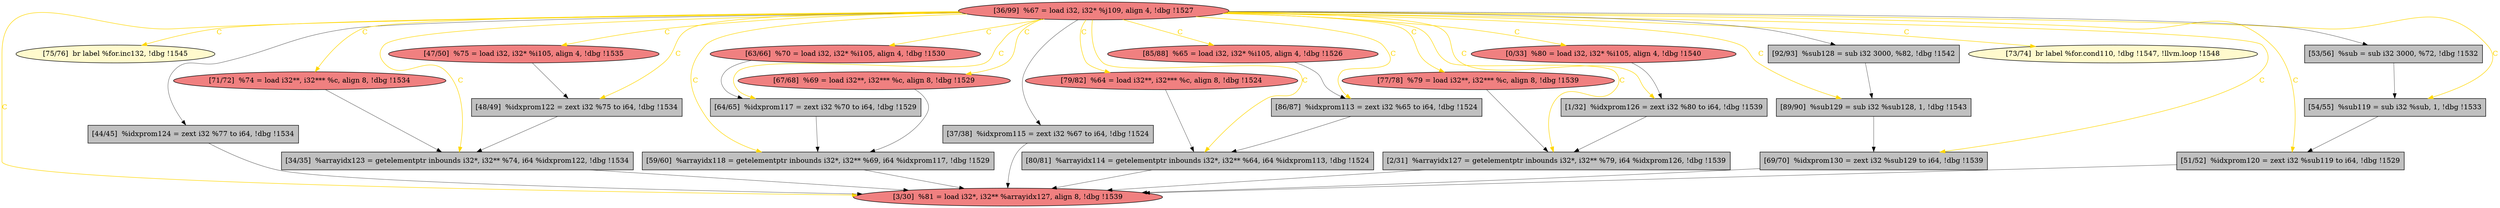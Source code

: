 
digraph G {


node7101 [fillcolor=lightcoral,label="[3/30]  %81 = load i32*, i32** %arrayidx127, align 8, !dbg !1539",shape=ellipse,style=filled ]
node7100 [fillcolor=lemonchiffon,label="[75/76]  br label %for.inc132, !dbg !1545",shape=ellipse,style=filled ]
node7099 [fillcolor=lightcoral,label="[79/82]  %64 = load i32**, i32*** %c, align 8, !dbg !1524",shape=ellipse,style=filled ]
node7097 [fillcolor=lightcoral,label="[36/99]  %67 = load i32, i32* %j109, align 4, !dbg !1527",shape=ellipse,style=filled ]
node7096 [fillcolor=lightcoral,label="[0/33]  %80 = load i32, i32* %i105, align 4, !dbg !1540",shape=ellipse,style=filled ]
node7094 [fillcolor=grey,label="[48/49]  %idxprom122 = zext i32 %75 to i64, !dbg !1534",shape=rectangle,style=filled ]
node7098 [fillcolor=grey,label="[1/32]  %idxprom126 = zext i32 %80 to i64, !dbg !1539",shape=rectangle,style=filled ]
node7093 [fillcolor=grey,label="[44/45]  %idxprom124 = zext i32 %77 to i64, !dbg !1534",shape=rectangle,style=filled ]
node7092 [fillcolor=grey,label="[64/65]  %idxprom117 = zext i32 %70 to i64, !dbg !1529",shape=rectangle,style=filled ]
node7090 [fillcolor=lightcoral,label="[47/50]  %75 = load i32, i32* %i105, align 4, !dbg !1535",shape=ellipse,style=filled ]
node7079 [fillcolor=lightcoral,label="[71/72]  %74 = load i32**, i32*** %c, align 8, !dbg !1534",shape=ellipse,style=filled ]
node7095 [fillcolor=grey,label="[86/87]  %idxprom113 = zext i32 %65 to i64, !dbg !1524",shape=rectangle,style=filled ]
node7078 [fillcolor=lightcoral,label="[63/66]  %70 = load i32, i32* %i105, align 4, !dbg !1530",shape=ellipse,style=filled ]
node7077 [fillcolor=grey,label="[69/70]  %idxprom130 = zext i32 %sub129 to i64, !dbg !1539",shape=rectangle,style=filled ]
node7076 [fillcolor=lightcoral,label="[67/68]  %69 = load i32**, i32*** %c, align 8, !dbg !1529",shape=ellipse,style=filled ]
node7082 [fillcolor=grey,label="[54/55]  %sub119 = sub i32 %sub, 1, !dbg !1533",shape=rectangle,style=filled ]
node7080 [fillcolor=grey,label="[37/38]  %idxprom115 = zext i32 %67 to i64, !dbg !1524",shape=rectangle,style=filled ]
node7083 [fillcolor=lightcoral,label="[77/78]  %79 = load i32**, i32*** %c, align 8, !dbg !1539",shape=ellipse,style=filled ]
node7085 [fillcolor=grey,label="[80/81]  %arrayidx114 = getelementptr inbounds i32*, i32** %64, i64 %idxprom113, !dbg !1524",shape=rectangle,style=filled ]
node7084 [fillcolor=grey,label="[51/52]  %idxprom120 = zext i32 %sub119 to i64, !dbg !1529",shape=rectangle,style=filled ]
node7086 [fillcolor=grey,label="[2/31]  %arrayidx127 = getelementptr inbounds i32*, i32** %79, i64 %idxprom126, !dbg !1539",shape=rectangle,style=filled ]
node7088 [fillcolor=grey,label="[53/56]  %sub = sub i32 3000, %72, !dbg !1532",shape=rectangle,style=filled ]
node7091 [fillcolor=lightcoral,label="[85/88]  %65 = load i32, i32* %i105, align 4, !dbg !1526",shape=ellipse,style=filled ]
node7081 [fillcolor=lemonchiffon,label="[73/74]  br label %for.cond110, !dbg !1547, !llvm.loop !1548",shape=ellipse,style=filled ]
node7075 [fillcolor=grey,label="[92/93]  %sub128 = sub i32 3000, %82, !dbg !1542",shape=rectangle,style=filled ]
node7087 [fillcolor=grey,label="[34/35]  %arrayidx123 = getelementptr inbounds i32*, i32** %74, i64 %idxprom122, !dbg !1534",shape=rectangle,style=filled ]
node7074 [fillcolor=grey,label="[59/60]  %arrayidx118 = getelementptr inbounds i32*, i32** %69, i64 %idxprom117, !dbg !1529",shape=rectangle,style=filled ]
node7089 [fillcolor=grey,label="[89/90]  %sub129 = sub i32 %sub128, 1, !dbg !1543",shape=rectangle,style=filled ]

node7097->node7090 [style=solid,color=gold,label="C",penwidth=1.0,fontcolor=gold ]
node7096->node7098 [style=solid,color=black,label="",penwidth=0.5,fontcolor=black ]
node7097->node7078 [style=solid,color=gold,label="C",penwidth=1.0,fontcolor=gold ]
node7097->node7087 [style=solid,color=gold,label="C",penwidth=1.0,fontcolor=gold ]
node7097->node7093 [style=solid,color=black,label="",penwidth=0.5,fontcolor=black ]
node7097->node7077 [style=solid,color=gold,label="C",penwidth=1.0,fontcolor=gold ]
node7097->node7079 [style=solid,color=gold,label="C",penwidth=1.0,fontcolor=gold ]
node7097->node7082 [style=solid,color=gold,label="C",penwidth=1.0,fontcolor=gold ]
node7097->node7089 [style=solid,color=gold,label="C",penwidth=1.0,fontcolor=gold ]
node7097->node7076 [style=solid,color=gold,label="C",penwidth=1.0,fontcolor=gold ]
node7097->node7074 [style=solid,color=gold,label="C",penwidth=1.0,fontcolor=gold ]
node7097->node7083 [style=solid,color=gold,label="C",penwidth=1.0,fontcolor=gold ]
node7097->node7100 [style=solid,color=gold,label="C",penwidth=1.0,fontcolor=gold ]
node7097->node7085 [style=solid,color=gold,label="C",penwidth=1.0,fontcolor=gold ]
node7097->node7096 [style=solid,color=gold,label="C",penwidth=1.0,fontcolor=gold ]
node7097->node7092 [style=solid,color=gold,label="C",penwidth=1.0,fontcolor=gold ]
node7092->node7074 [style=solid,color=black,label="",penwidth=0.5,fontcolor=black ]
node7089->node7077 [style=solid,color=black,label="",penwidth=0.5,fontcolor=black ]
node7097->node7088 [style=solid,color=black,label="",penwidth=0.5,fontcolor=black ]
node7075->node7089 [style=solid,color=black,label="",penwidth=0.5,fontcolor=black ]
node7079->node7087 [style=solid,color=black,label="",penwidth=0.5,fontcolor=black ]
node7097->node7081 [style=solid,color=gold,label="C",penwidth=1.0,fontcolor=gold ]
node7097->node7094 [style=solid,color=gold,label="C",penwidth=1.0,fontcolor=gold ]
node7080->node7101 [style=solid,color=black,label="",penwidth=0.5,fontcolor=black ]
node7085->node7101 [style=solid,color=black,label="",penwidth=0.5,fontcolor=black ]
node7097->node7084 [style=solid,color=gold,label="C",penwidth=1.0,fontcolor=gold ]
node7095->node7085 [style=solid,color=black,label="",penwidth=0.5,fontcolor=black ]
node7082->node7084 [style=solid,color=black,label="",penwidth=0.5,fontcolor=black ]
node7074->node7101 [style=solid,color=black,label="",penwidth=0.5,fontcolor=black ]
node7077->node7101 [style=solid,color=black,label="",penwidth=0.5,fontcolor=black ]
node7083->node7086 [style=solid,color=black,label="",penwidth=0.5,fontcolor=black ]
node7097->node7080 [style=solid,color=black,label="",penwidth=0.5,fontcolor=black ]
node7097->node7101 [style=solid,color=gold,label="C",penwidth=1.0,fontcolor=gold ]
node7097->node7099 [style=solid,color=gold,label="C",penwidth=1.0,fontcolor=gold ]
node7097->node7086 [style=solid,color=gold,label="C",penwidth=1.0,fontcolor=gold ]
node7099->node7085 [style=solid,color=black,label="",penwidth=0.5,fontcolor=black ]
node7076->node7074 [style=solid,color=black,label="",penwidth=0.5,fontcolor=black ]
node7078->node7092 [style=solid,color=black,label="",penwidth=0.5,fontcolor=black ]
node7086->node7101 [style=solid,color=black,label="",penwidth=0.5,fontcolor=black ]
node7097->node7075 [style=solid,color=black,label="",penwidth=0.5,fontcolor=black ]
node7093->node7101 [style=solid,color=black,label="",penwidth=0.5,fontcolor=black ]
node7097->node7091 [style=solid,color=gold,label="C",penwidth=1.0,fontcolor=gold ]
node7097->node7098 [style=solid,color=gold,label="C",penwidth=1.0,fontcolor=gold ]
node7084->node7101 [style=solid,color=black,label="",penwidth=0.5,fontcolor=black ]
node7098->node7086 [style=solid,color=black,label="",penwidth=0.5,fontcolor=black ]
node7091->node7095 [style=solid,color=black,label="",penwidth=0.5,fontcolor=black ]
node7087->node7101 [style=solid,color=black,label="",penwidth=0.5,fontcolor=black ]
node7094->node7087 [style=solid,color=black,label="",penwidth=0.5,fontcolor=black ]
node7088->node7082 [style=solid,color=black,label="",penwidth=0.5,fontcolor=black ]
node7097->node7095 [style=solid,color=gold,label="C",penwidth=1.0,fontcolor=gold ]
node7090->node7094 [style=solid,color=black,label="",penwidth=0.5,fontcolor=black ]


}
